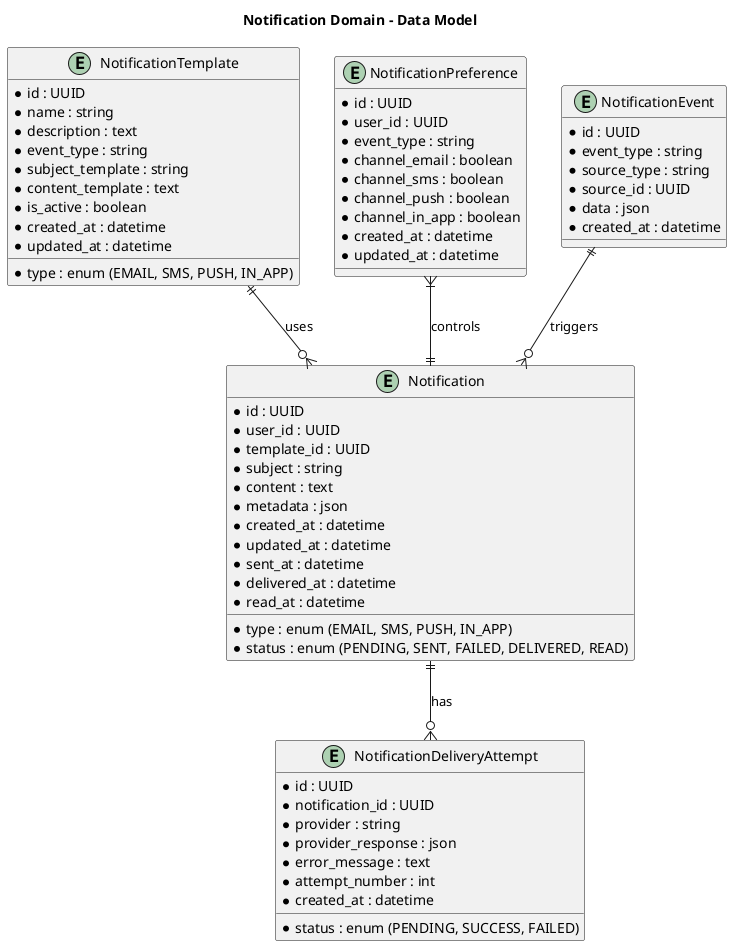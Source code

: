 @startuml Notification Domain
' Notification Domain Entity-Relationship Diagram for E-commerce Platform

title Notification Domain - Data Model

entity "Notification" as notification {
  * id : UUID
  * user_id : UUID
  * type : enum (EMAIL, SMS, PUSH, IN_APP)
  * template_id : UUID
  * status : enum (PENDING, SENT, FAILED, DELIVERED, READ)
  * subject : string
  * content : text
  * metadata : json
  * created_at : datetime
  * updated_at : datetime
  * sent_at : datetime
  * delivered_at : datetime
  * read_at : datetime
}

entity "NotificationTemplate" as template {
  * id : UUID
  * name : string
  * description : text
  * type : enum (EMAIL, SMS, PUSH, IN_APP)
  * event_type : string
  * subject_template : string
  * content_template : text
  * is_active : boolean
  * created_at : datetime
  * updated_at : datetime
}

entity "NotificationPreference" as preference {
  * id : UUID
  * user_id : UUID
  * event_type : string
  * channel_email : boolean
  * channel_sms : boolean
  * channel_push : boolean
  * channel_in_app : boolean
  * created_at : datetime
  * updated_at : datetime
}

entity "NotificationEvent" as event {
  * id : UUID
  * event_type : string
  * source_type : string
  * source_id : UUID
  * data : json
  * created_at : datetime
}

entity "NotificationDeliveryAttempt" as attempt {
  * id : UUID
  * notification_id : UUID
  * provider : string
  * status : enum (PENDING, SUCCESS, FAILED)
  * provider_response : json
  * error_message : text
  * attempt_number : int
  * created_at : datetime
}

' Relationships
template ||--o{ notification : uses
notification ||--o{ attempt : has
event ||--o{ notification : triggers
preference }|--|| notification : controls

@enduml